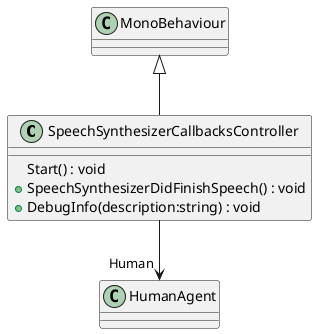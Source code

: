 @startuml
class SpeechSynthesizerCallbacksController {
    Start() : void
    + SpeechSynthesizerDidFinishSpeech() : void
    + DebugInfo(description:string) : void
}
MonoBehaviour <|-- SpeechSynthesizerCallbacksController
SpeechSynthesizerCallbacksController --> "Human" HumanAgent
@enduml
